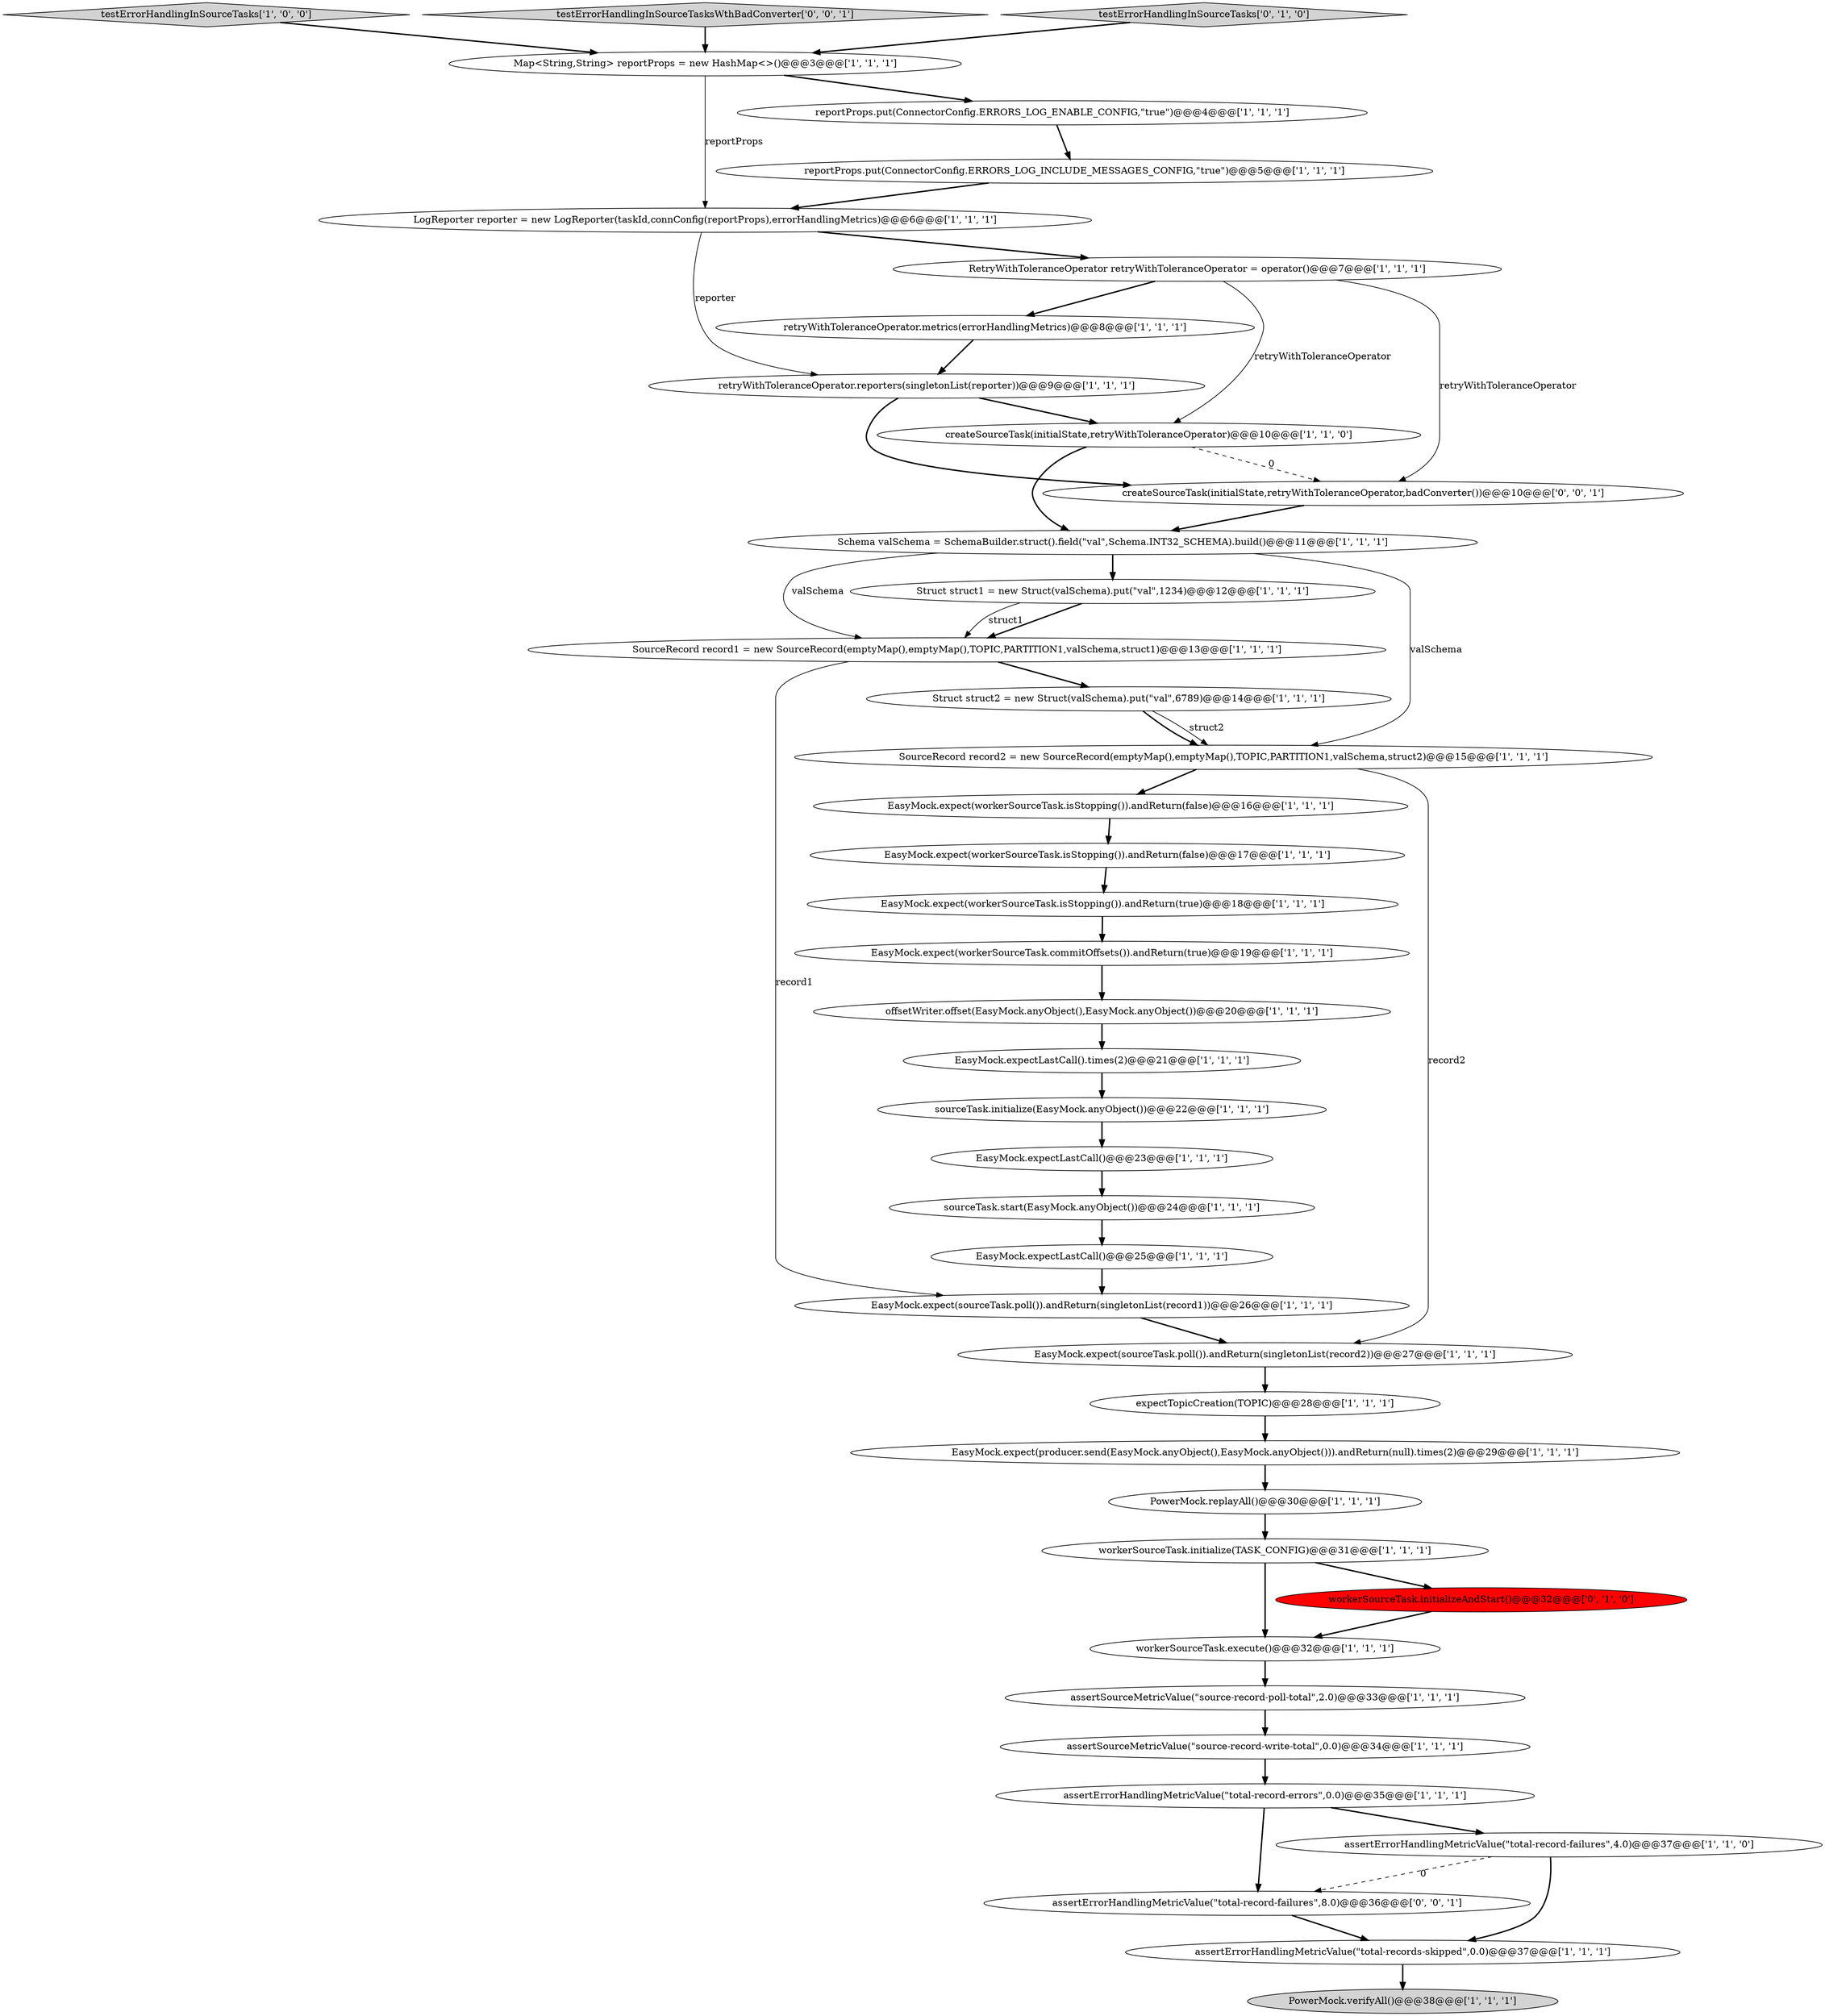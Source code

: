 digraph {
7 [style = filled, label = "EasyMock.expect(workerSourceTask.commitOffsets()).andReturn(true)@@@19@@@['1', '1', '1']", fillcolor = white, shape = ellipse image = "AAA0AAABBB1BBB"];
28 [style = filled, label = "testErrorHandlingInSourceTasks['1', '0', '0']", fillcolor = lightgray, shape = diamond image = "AAA0AAABBB1BBB"];
18 [style = filled, label = "assertErrorHandlingMetricValue(\"total-records-skipped\",0.0)@@@37@@@['1', '1', '1']", fillcolor = white, shape = ellipse image = "AAA0AAABBB1BBB"];
24 [style = filled, label = "workerSourceTask.initialize(TASK_CONFIG)@@@31@@@['1', '1', '1']", fillcolor = white, shape = ellipse image = "AAA0AAABBB1BBB"];
20 [style = filled, label = "EasyMock.expectLastCall().times(2)@@@21@@@['1', '1', '1']", fillcolor = white, shape = ellipse image = "AAA0AAABBB1BBB"];
40 [style = filled, label = "testErrorHandlingInSourceTasksWthBadConverter['0', '0', '1']", fillcolor = lightgray, shape = diamond image = "AAA0AAABBB3BBB"];
4 [style = filled, label = "SourceRecord record2 = new SourceRecord(emptyMap(),emptyMap(),TOPIC,PARTITION1,valSchema,struct2)@@@15@@@['1', '1', '1']", fillcolor = white, shape = ellipse image = "AAA0AAABBB1BBB"];
9 [style = filled, label = "EasyMock.expect(sourceTask.poll()).andReturn(singletonList(record2))@@@27@@@['1', '1', '1']", fillcolor = white, shape = ellipse image = "AAA0AAABBB1BBB"];
16 [style = filled, label = "sourceTask.start(EasyMock.anyObject())@@@24@@@['1', '1', '1']", fillcolor = white, shape = ellipse image = "AAA0AAABBB1BBB"];
2 [style = filled, label = "assertSourceMetricValue(\"source-record-poll-total\",2.0)@@@33@@@['1', '1', '1']", fillcolor = white, shape = ellipse image = "AAA0AAABBB1BBB"];
23 [style = filled, label = "PowerMock.replayAll()@@@30@@@['1', '1', '1']", fillcolor = white, shape = ellipse image = "AAA0AAABBB1BBB"];
12 [style = filled, label = "expectTopicCreation(TOPIC)@@@28@@@['1', '1', '1']", fillcolor = white, shape = ellipse image = "AAA0AAABBB1BBB"];
21 [style = filled, label = "SourceRecord record1 = new SourceRecord(emptyMap(),emptyMap(),TOPIC,PARTITION1,valSchema,struct1)@@@13@@@['1', '1', '1']", fillcolor = white, shape = ellipse image = "AAA0AAABBB1BBB"];
19 [style = filled, label = "PowerMock.verifyAll()@@@38@@@['1', '1', '1']", fillcolor = lightgray, shape = ellipse image = "AAA0AAABBB1BBB"];
32 [style = filled, label = "EasyMock.expect(workerSourceTask.isStopping()).andReturn(true)@@@18@@@['1', '1', '1']", fillcolor = white, shape = ellipse image = "AAA0AAABBB1BBB"];
27 [style = filled, label = "EasyMock.expect(workerSourceTask.isStopping()).andReturn(false)@@@17@@@['1', '1', '1']", fillcolor = white, shape = ellipse image = "AAA0AAABBB1BBB"];
25 [style = filled, label = "EasyMock.expectLastCall()@@@25@@@['1', '1', '1']", fillcolor = white, shape = ellipse image = "AAA0AAABBB1BBB"];
22 [style = filled, label = "Struct struct2 = new Struct(valSchema).put(\"val\",6789)@@@14@@@['1', '1', '1']", fillcolor = white, shape = ellipse image = "AAA0AAABBB1BBB"];
0 [style = filled, label = "EasyMock.expect(workerSourceTask.isStopping()).andReturn(false)@@@16@@@['1', '1', '1']", fillcolor = white, shape = ellipse image = "AAA0AAABBB1BBB"];
39 [style = filled, label = "createSourceTask(initialState,retryWithToleranceOperator,badConverter())@@@10@@@['0', '0', '1']", fillcolor = white, shape = ellipse image = "AAA0AAABBB3BBB"];
34 [style = filled, label = "retryWithToleranceOperator.metrics(errorHandlingMetrics)@@@8@@@['1', '1', '1']", fillcolor = white, shape = ellipse image = "AAA0AAABBB1BBB"];
37 [style = filled, label = "testErrorHandlingInSourceTasks['0', '1', '0']", fillcolor = lightgray, shape = diamond image = "AAA0AAABBB2BBB"];
41 [style = filled, label = "assertErrorHandlingMetricValue(\"total-record-failures\",8.0)@@@36@@@['0', '0', '1']", fillcolor = white, shape = ellipse image = "AAA0AAABBB3BBB"];
35 [style = filled, label = "EasyMock.expect(sourceTask.poll()).andReturn(singletonList(record1))@@@26@@@['1', '1', '1']", fillcolor = white, shape = ellipse image = "AAA0AAABBB1BBB"];
36 [style = filled, label = "offsetWriter.offset(EasyMock.anyObject(),EasyMock.anyObject())@@@20@@@['1', '1', '1']", fillcolor = white, shape = ellipse image = "AAA0AAABBB1BBB"];
10 [style = filled, label = "createSourceTask(initialState,retryWithToleranceOperator)@@@10@@@['1', '1', '0']", fillcolor = white, shape = ellipse image = "AAA0AAABBB1BBB"];
11 [style = filled, label = "workerSourceTask.execute()@@@32@@@['1', '1', '1']", fillcolor = white, shape = ellipse image = "AAA0AAABBB1BBB"];
14 [style = filled, label = "LogReporter reporter = new LogReporter(taskId,connConfig(reportProps),errorHandlingMetrics)@@@6@@@['1', '1', '1']", fillcolor = white, shape = ellipse image = "AAA0AAABBB1BBB"];
29 [style = filled, label = "Schema valSchema = SchemaBuilder.struct().field(\"val\",Schema.INT32_SCHEMA).build()@@@11@@@['1', '1', '1']", fillcolor = white, shape = ellipse image = "AAA0AAABBB1BBB"];
33 [style = filled, label = "assertErrorHandlingMetricValue(\"total-record-errors\",0.0)@@@35@@@['1', '1', '1']", fillcolor = white, shape = ellipse image = "AAA0AAABBB1BBB"];
15 [style = filled, label = "Map<String,String> reportProps = new HashMap<>()@@@3@@@['1', '1', '1']", fillcolor = white, shape = ellipse image = "AAA0AAABBB1BBB"];
5 [style = filled, label = "assertSourceMetricValue(\"source-record-write-total\",0.0)@@@34@@@['1', '1', '1']", fillcolor = white, shape = ellipse image = "AAA0AAABBB1BBB"];
38 [style = filled, label = "workerSourceTask.initializeAndStart()@@@32@@@['0', '1', '0']", fillcolor = red, shape = ellipse image = "AAA1AAABBB2BBB"];
1 [style = filled, label = "EasyMock.expect(producer.send(EasyMock.anyObject(),EasyMock.anyObject())).andReturn(null).times(2)@@@29@@@['1', '1', '1']", fillcolor = white, shape = ellipse image = "AAA0AAABBB1BBB"];
26 [style = filled, label = "Struct struct1 = new Struct(valSchema).put(\"val\",1234)@@@12@@@['1', '1', '1']", fillcolor = white, shape = ellipse image = "AAA0AAABBB1BBB"];
31 [style = filled, label = "reportProps.put(ConnectorConfig.ERRORS_LOG_INCLUDE_MESSAGES_CONFIG,\"true\")@@@5@@@['1', '1', '1']", fillcolor = white, shape = ellipse image = "AAA0AAABBB1BBB"];
17 [style = filled, label = "sourceTask.initialize(EasyMock.anyObject())@@@22@@@['1', '1', '1']", fillcolor = white, shape = ellipse image = "AAA0AAABBB1BBB"];
30 [style = filled, label = "assertErrorHandlingMetricValue(\"total-record-failures\",4.0)@@@37@@@['1', '1', '0']", fillcolor = white, shape = ellipse image = "AAA0AAABBB1BBB"];
6 [style = filled, label = "retryWithToleranceOperator.reporters(singletonList(reporter))@@@9@@@['1', '1', '1']", fillcolor = white, shape = ellipse image = "AAA0AAABBB1BBB"];
3 [style = filled, label = "EasyMock.expectLastCall()@@@23@@@['1', '1', '1']", fillcolor = white, shape = ellipse image = "AAA0AAABBB1BBB"];
8 [style = filled, label = "RetryWithToleranceOperator retryWithToleranceOperator = operator()@@@7@@@['1', '1', '1']", fillcolor = white, shape = ellipse image = "AAA0AAABBB1BBB"];
13 [style = filled, label = "reportProps.put(ConnectorConfig.ERRORS_LOG_ENABLE_CONFIG,\"true\")@@@4@@@['1', '1', '1']", fillcolor = white, shape = ellipse image = "AAA0AAABBB1BBB"];
31->14 [style = bold, label=""];
8->34 [style = bold, label=""];
15->13 [style = bold, label=""];
27->32 [style = bold, label=""];
20->17 [style = bold, label=""];
28->15 [style = bold, label=""];
30->41 [style = dashed, label="0"];
5->33 [style = bold, label=""];
10->39 [style = dashed, label="0"];
0->27 [style = bold, label=""];
35->9 [style = bold, label=""];
38->11 [style = bold, label=""];
8->10 [style = solid, label="retryWithToleranceOperator"];
22->4 [style = solid, label="struct2"];
18->19 [style = bold, label=""];
40->15 [style = bold, label=""];
33->41 [style = bold, label=""];
16->25 [style = bold, label=""];
32->7 [style = bold, label=""];
24->38 [style = bold, label=""];
37->15 [style = bold, label=""];
3->16 [style = bold, label=""];
25->35 [style = bold, label=""];
12->1 [style = bold, label=""];
30->18 [style = bold, label=""];
14->6 [style = solid, label="reporter"];
36->20 [style = bold, label=""];
11->2 [style = bold, label=""];
1->23 [style = bold, label=""];
4->0 [style = bold, label=""];
22->4 [style = bold, label=""];
26->21 [style = bold, label=""];
29->26 [style = bold, label=""];
29->4 [style = solid, label="valSchema"];
23->24 [style = bold, label=""];
10->29 [style = bold, label=""];
21->22 [style = bold, label=""];
24->11 [style = bold, label=""];
21->35 [style = solid, label="record1"];
6->10 [style = bold, label=""];
34->6 [style = bold, label=""];
17->3 [style = bold, label=""];
33->30 [style = bold, label=""];
8->39 [style = solid, label="retryWithToleranceOperator"];
14->8 [style = bold, label=""];
9->12 [style = bold, label=""];
13->31 [style = bold, label=""];
39->29 [style = bold, label=""];
4->9 [style = solid, label="record2"];
6->39 [style = bold, label=""];
41->18 [style = bold, label=""];
26->21 [style = solid, label="struct1"];
15->14 [style = solid, label="reportProps"];
7->36 [style = bold, label=""];
2->5 [style = bold, label=""];
29->21 [style = solid, label="valSchema"];
}
